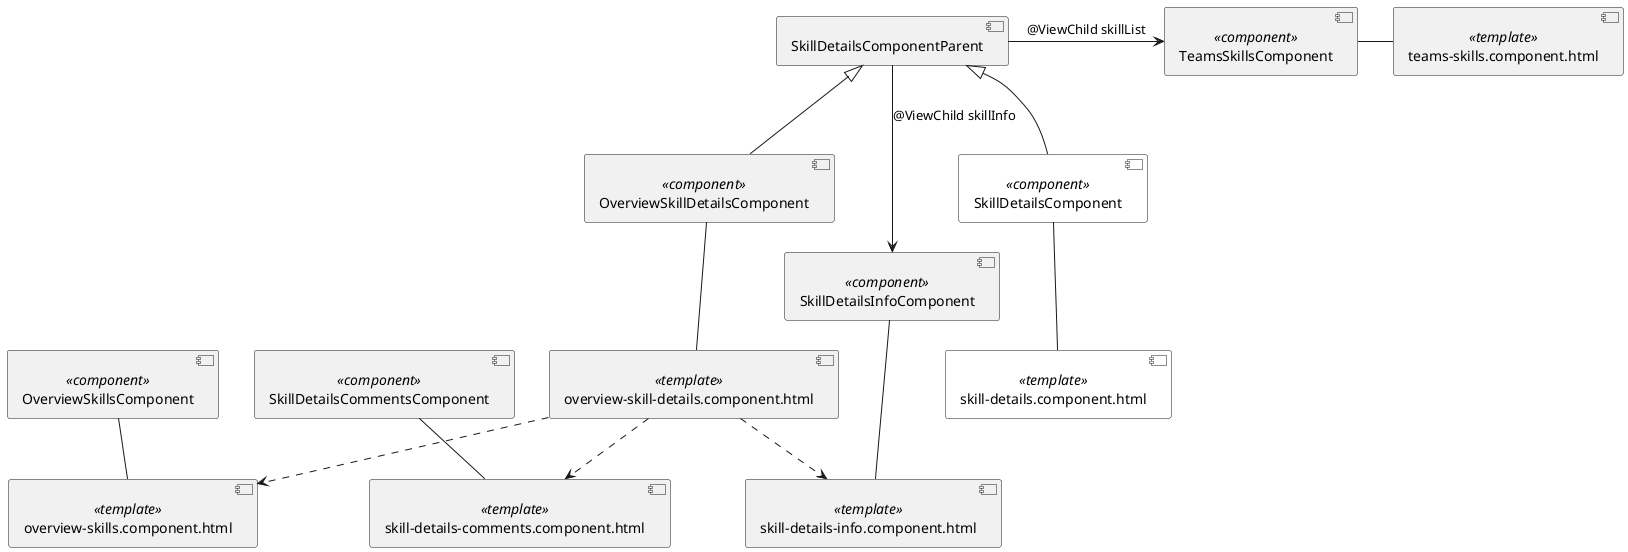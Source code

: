 @startuml

[SkillDetailsComponentParent]

[OverviewSkillDetailsComponent] <<component>>
[overview-skill-details.component.html] <<template>>
[OverviewSkillDetailsComponent] -- [overview-skill-details.component.html]

[SkillDetailsComponent] <<component>> #White
[skill-details.component.html] <<template>> #White
[SkillDetailsComponent] -- [skill-details.component.html]

[OverviewSkillsComponent] <<component>>
[overview-skills.component.html] <<template>>
[OverviewSkillsComponent] -- [overview-skills.component.html]

[SkillDetailsInfoComponent] <<component>>
[skill-details-info.component.html] <<template>>
[SkillDetailsInfoComponent] -- [skill-details-info.component.html]

[SkillDetailsCommentsComponent] <<component>>
[skill-details-comments.component.html] <<template>>
[SkillDetailsCommentsComponent] -- [skill-details-comments.component.html]

[TeamsSkillsComponent] <<component>>
[teams-skills.component.html] <<template>>
[TeamsSkillsComponent] - [teams-skills.component.html]

[OverviewSkillDetailsComponent] -up-|> [SkillDetailsComponentParent]
[SkillDetailsComponent] -up-|> [SkillDetailsComponentParent]

[overview-skill-details.component.html] ..> [overview-skills.component.html]
[overview-skill-details.component.html] ..> [skill-details-info.component.html]
[overview-skill-details.component.html] ..> [skill-details-comments.component.html]

[SkillDetailsComponentParent] -> [TeamsSkillsComponent]: @ViewChild skillList
[SkillDetailsComponentParent] --> [SkillDetailsInfoComponent]: @ViewChild skillInfo

@enduml
